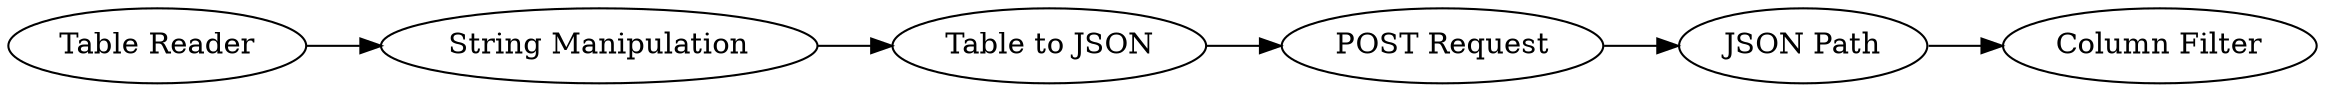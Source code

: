 digraph {
	593 -> 594
	594 -> 600
	592 -> 593
	600 -> 602
	1 -> 592
	594 [label="POST Request"]
	1 [label="Table Reader"]
	600 [label="JSON Path"]
	592 [label="String Manipulation"]
	593 [label="Table to JSON"]
	602 [label="Column Filter"]
	rankdir=LR
}
